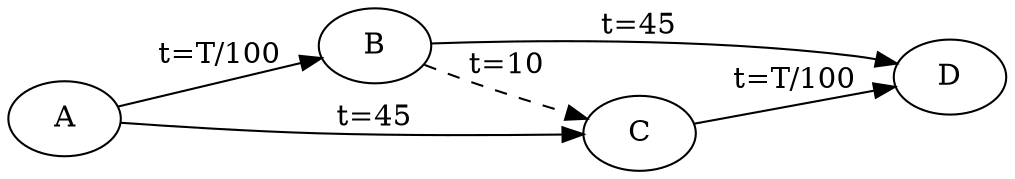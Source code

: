 digraph braess {
rankdir = LR;  
    A -> B [ label="t=T/100" ]
    B -> D [ label="t=45" ]
    A -> C [ label="t=45" ]
    C -> D [ label="t=T/100" ]
    B -> C [ label="t=10", style="dashed"]
}
